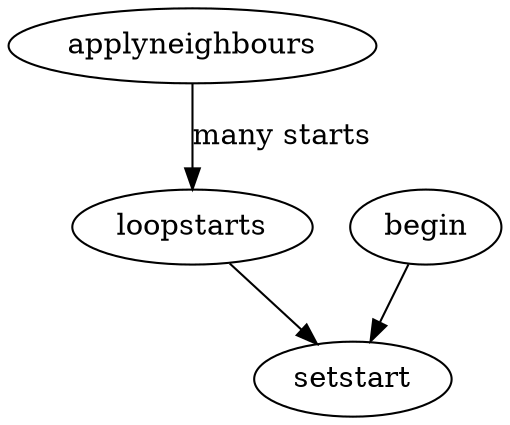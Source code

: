 digraph {
	rankdir = TD
	applyneighbours
	applyneighbours -> loopstarts [label="many starts"]
	loopstarts -> setstart
	begin -> setstart
}